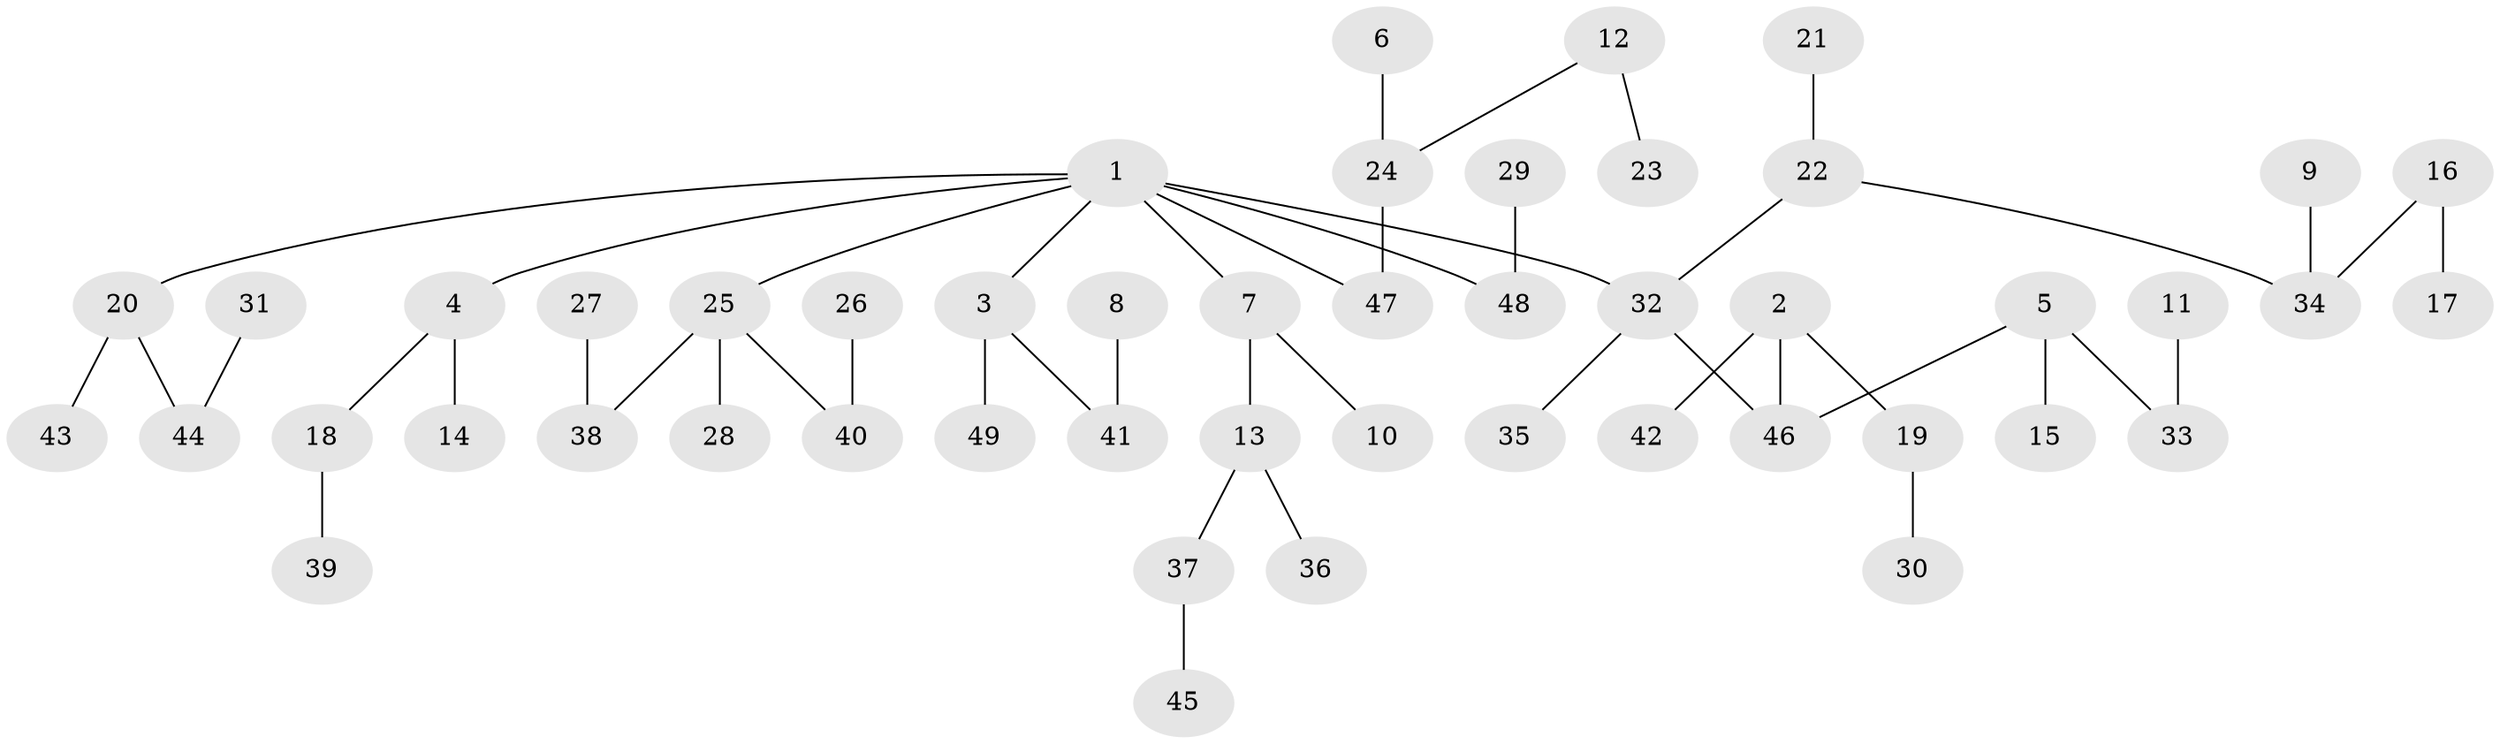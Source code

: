// original degree distribution, {4: 0.11224489795918367, 3: 0.1326530612244898, 8: 0.01020408163265306, 1: 0.5408163265306123, 6: 0.01020408163265306, 5: 0.02040816326530612, 2: 0.17346938775510204}
// Generated by graph-tools (version 1.1) at 2025/02/03/09/25 03:02:22]
// undirected, 49 vertices, 48 edges
graph export_dot {
graph [start="1"]
  node [color=gray90,style=filled];
  1;
  2;
  3;
  4;
  5;
  6;
  7;
  8;
  9;
  10;
  11;
  12;
  13;
  14;
  15;
  16;
  17;
  18;
  19;
  20;
  21;
  22;
  23;
  24;
  25;
  26;
  27;
  28;
  29;
  30;
  31;
  32;
  33;
  34;
  35;
  36;
  37;
  38;
  39;
  40;
  41;
  42;
  43;
  44;
  45;
  46;
  47;
  48;
  49;
  1 -- 3 [weight=1.0];
  1 -- 4 [weight=1.0];
  1 -- 7 [weight=1.0];
  1 -- 20 [weight=1.0];
  1 -- 25 [weight=1.0];
  1 -- 32 [weight=1.0];
  1 -- 47 [weight=1.0];
  1 -- 48 [weight=1.0];
  2 -- 19 [weight=1.0];
  2 -- 42 [weight=1.0];
  2 -- 46 [weight=1.0];
  3 -- 41 [weight=1.0];
  3 -- 49 [weight=1.0];
  4 -- 14 [weight=1.0];
  4 -- 18 [weight=1.0];
  5 -- 15 [weight=1.0];
  5 -- 33 [weight=1.0];
  5 -- 46 [weight=1.0];
  6 -- 24 [weight=1.0];
  7 -- 10 [weight=1.0];
  7 -- 13 [weight=1.0];
  8 -- 41 [weight=1.0];
  9 -- 34 [weight=1.0];
  11 -- 33 [weight=1.0];
  12 -- 23 [weight=1.0];
  12 -- 24 [weight=1.0];
  13 -- 36 [weight=1.0];
  13 -- 37 [weight=1.0];
  16 -- 17 [weight=1.0];
  16 -- 34 [weight=1.0];
  18 -- 39 [weight=1.0];
  19 -- 30 [weight=1.0];
  20 -- 43 [weight=1.0];
  20 -- 44 [weight=1.0];
  21 -- 22 [weight=1.0];
  22 -- 32 [weight=1.0];
  22 -- 34 [weight=1.0];
  24 -- 47 [weight=1.0];
  25 -- 28 [weight=1.0];
  25 -- 38 [weight=1.0];
  25 -- 40 [weight=1.0];
  26 -- 40 [weight=1.0];
  27 -- 38 [weight=1.0];
  29 -- 48 [weight=1.0];
  31 -- 44 [weight=1.0];
  32 -- 35 [weight=1.0];
  32 -- 46 [weight=1.0];
  37 -- 45 [weight=1.0];
}
